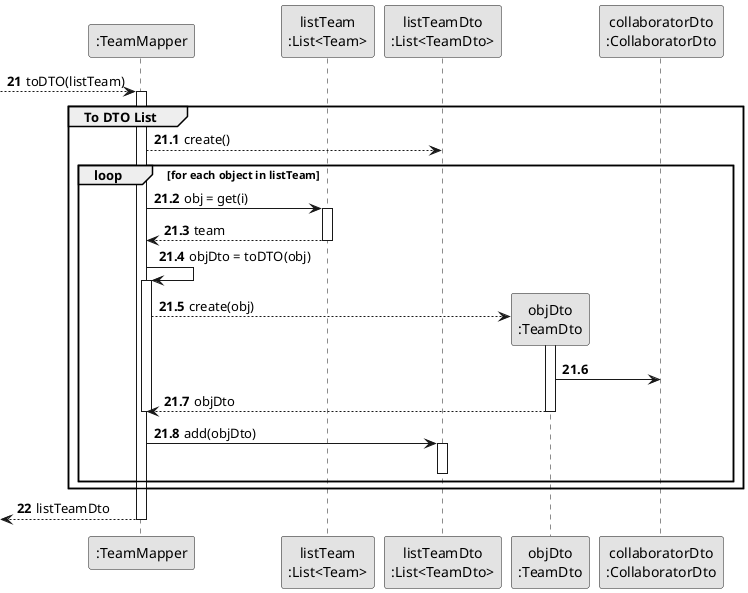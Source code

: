 @startuml
'https://plantuml.com/sequence-diagram
skinparam monochrome true
skinparam packageStyle rectangle
skinparam shadowing false

participant ":TeamMapper" as TEAMMP
participant "listTeam\n:List<Team>" as TEAMLIST
participant "listTeamDto\n:List<TeamDto>" as LSTEAMDTO
participant "objDto\n:TeamDto" as DTOTEAM
participant "collaboratorDto\n:CollaboratorDto" as DTOCOLLABORATOR

autonumber 21

--> TEAMMP : toDTO(listTeam)

autonumber 21.1

activate TEAMMP

group To DTO List

TEAMMP --> LSTEAMDTO : create()

loop for each object in listTeam

TEAMMP -> TEAMLIST : obj = get(i)

activate TEAMLIST

TEAMLIST --> TEAMMP : team

deactivate TEAMLIST

TEAMMP -> TEAMMP : objDto = toDTO(obj)

activate TEAMMP

TEAMMP --> DTOTEAM** : create(obj)

activate DTOTEAM

DTOTEAM -> DTOCOLLABORATOR



DTOTEAM --> TEAMMP : objDto

deactivate DTOTEAM

deactivate TEAMMP

TEAMMP -> LSTEAMDTO : add(objDto)

activate LSTEAMDTO

deactivate LSTEAMDTO

end

end

autonumber 22

<-- TEAMMP : listTeamDto

deactivate TEAMMP
@enduml
